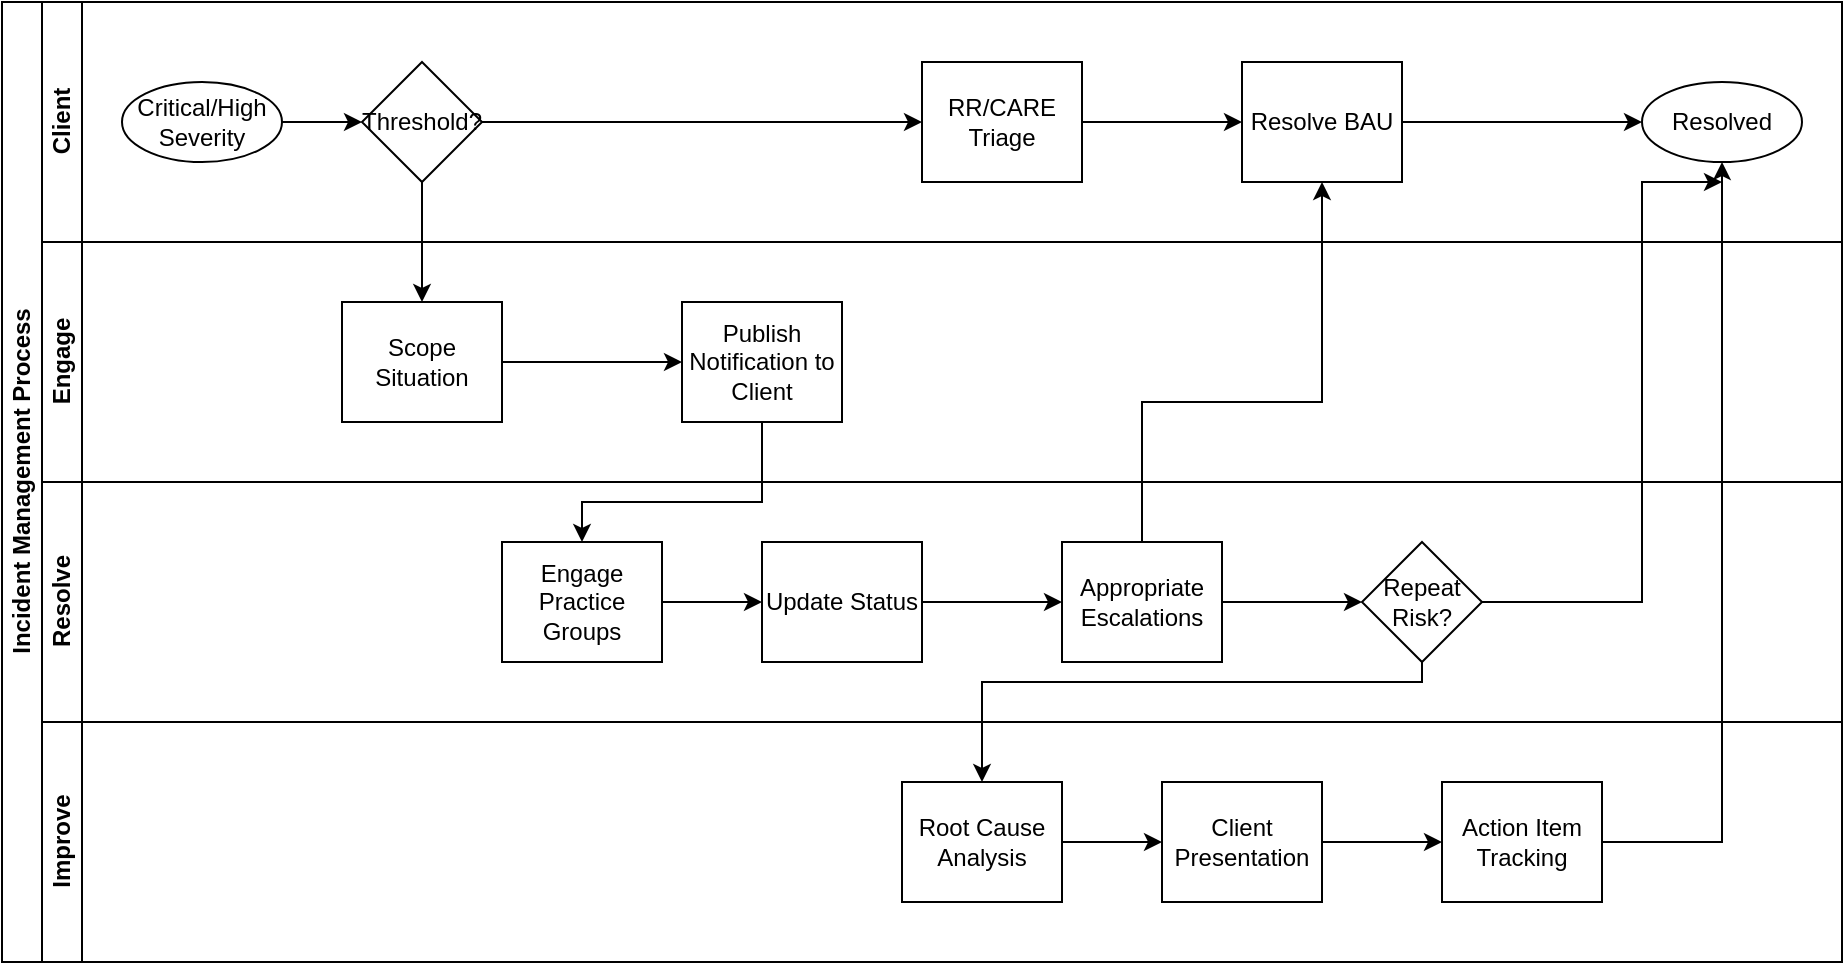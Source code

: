 <mxfile version="15.0.2" type="github">
  <diagram id="prtHgNgQTEPvFCAcTncT" name="Page-1">
    <mxGraphModel dx="1031" dy="572" grid="1" gridSize="10" guides="1" tooltips="1" connect="1" arrows="1" fold="1" page="1" pageScale="1" pageWidth="827" pageHeight="1169" math="0" shadow="0">
      <root>
        <mxCell id="0" />
        <mxCell id="1" parent="0" />
        <mxCell id="dNxyNK7c78bLwvsdeMH5-19" value="Incident Management Process" style="swimlane;html=1;childLayout=stackLayout;resizeParent=1;resizeParentMax=0;horizontal=0;startSize=20;horizontalStack=0;" parent="1" vertex="1">
          <mxGeometry x="120" y="120" width="920" height="480" as="geometry" />
        </mxCell>
        <mxCell id="dNxyNK7c78bLwvsdeMH5-20" value="Client" style="swimlane;html=1;startSize=20;horizontal=0;" parent="dNxyNK7c78bLwvsdeMH5-19" vertex="1">
          <mxGeometry x="20" width="900" height="120" as="geometry" />
        </mxCell>
        <mxCell id="-xG-8QtPqi-xhk0YaGfB-3" value="" style="edgeStyle=orthogonalEdgeStyle;rounded=0;orthogonalLoop=1;jettySize=auto;html=1;" edge="1" parent="dNxyNK7c78bLwvsdeMH5-20" source="dNxyNK7c78bLwvsdeMH5-23" target="dNxyNK7c78bLwvsdeMH5-28">
          <mxGeometry relative="1" as="geometry" />
        </mxCell>
        <mxCell id="dNxyNK7c78bLwvsdeMH5-23" value="Critical/High Severity" style="ellipse;whiteSpace=wrap;html=1;" parent="dNxyNK7c78bLwvsdeMH5-20" vertex="1">
          <mxGeometry x="40" y="40" width="80" height="40" as="geometry" />
        </mxCell>
        <mxCell id="-xG-8QtPqi-xhk0YaGfB-19" style="edgeStyle=orthogonalEdgeStyle;rounded=0;orthogonalLoop=1;jettySize=auto;html=1;" edge="1" parent="dNxyNK7c78bLwvsdeMH5-20" source="dNxyNK7c78bLwvsdeMH5-24" target="dNxyNK7c78bLwvsdeMH5-30">
          <mxGeometry relative="1" as="geometry" />
        </mxCell>
        <mxCell id="dNxyNK7c78bLwvsdeMH5-24" value="RR/CARE&lt;br&gt;Triage" style="rounded=0;whiteSpace=wrap;html=1;fontFamily=Helvetica;fontSize=12;fontColor=#000000;align=center;" parent="dNxyNK7c78bLwvsdeMH5-20" vertex="1">
          <mxGeometry x="440" y="30" width="80" height="60" as="geometry" />
        </mxCell>
        <mxCell id="-xG-8QtPqi-xhk0YaGfB-16" style="edgeStyle=orthogonalEdgeStyle;rounded=0;orthogonalLoop=1;jettySize=auto;html=1;entryX=0;entryY=0.5;entryDx=0;entryDy=0;" edge="1" parent="dNxyNK7c78bLwvsdeMH5-20" source="dNxyNK7c78bLwvsdeMH5-30" target="dNxyNK7c78bLwvsdeMH5-32">
          <mxGeometry relative="1" as="geometry" />
        </mxCell>
        <mxCell id="dNxyNK7c78bLwvsdeMH5-30" value="Resolve BAU" style="rounded=0;whiteSpace=wrap;html=1;fontFamily=Helvetica;fontSize=12;fontColor=#000000;align=center;" parent="dNxyNK7c78bLwvsdeMH5-20" vertex="1">
          <mxGeometry x="600" y="30" width="80" height="60" as="geometry" />
        </mxCell>
        <mxCell id="dNxyNK7c78bLwvsdeMH5-32" value="Resolved" style="ellipse;whiteSpace=wrap;html=1;" parent="dNxyNK7c78bLwvsdeMH5-20" vertex="1">
          <mxGeometry x="800" y="40" width="80" height="40" as="geometry" />
        </mxCell>
        <mxCell id="-xG-8QtPqi-xhk0YaGfB-18" style="edgeStyle=orthogonalEdgeStyle;rounded=0;orthogonalLoop=1;jettySize=auto;html=1;entryX=0;entryY=0.5;entryDx=0;entryDy=0;" edge="1" parent="dNxyNK7c78bLwvsdeMH5-20" source="dNxyNK7c78bLwvsdeMH5-28" target="dNxyNK7c78bLwvsdeMH5-24">
          <mxGeometry relative="1" as="geometry" />
        </mxCell>
        <mxCell id="dNxyNK7c78bLwvsdeMH5-28" value="Threshold?" style="rhombus;whiteSpace=wrap;html=1;fontFamily=Helvetica;fontSize=12;fontColor=#000000;align=center;" parent="dNxyNK7c78bLwvsdeMH5-20" vertex="1">
          <mxGeometry x="160" y="30" width="60" height="60" as="geometry" />
        </mxCell>
        <mxCell id="dNxyNK7c78bLwvsdeMH5-21" value="Engage" style="swimlane;html=1;startSize=20;horizontal=0;" parent="dNxyNK7c78bLwvsdeMH5-19" vertex="1">
          <mxGeometry x="20" y="120" width="900" height="120" as="geometry" />
        </mxCell>
        <mxCell id="dNxyNK7c78bLwvsdeMH5-26" value="Publish Notification to Client" style="rounded=0;whiteSpace=wrap;html=1;fontFamily=Helvetica;fontSize=12;fontColor=#000000;align=center;" parent="dNxyNK7c78bLwvsdeMH5-21" vertex="1">
          <mxGeometry x="320" y="30" width="80" height="60" as="geometry" />
        </mxCell>
        <mxCell id="-xG-8QtPqi-xhk0YaGfB-5" value="" style="edgeStyle=orthogonalEdgeStyle;rounded=0;orthogonalLoop=1;jettySize=auto;html=1;" edge="1" parent="dNxyNK7c78bLwvsdeMH5-21" source="-xG-8QtPqi-xhk0YaGfB-1" target="dNxyNK7c78bLwvsdeMH5-26">
          <mxGeometry relative="1" as="geometry" />
        </mxCell>
        <mxCell id="-xG-8QtPqi-xhk0YaGfB-1" value="Scope Situation" style="rounded=0;whiteSpace=wrap;html=1;fontFamily=Helvetica;fontSize=12;fontColor=#000000;align=center;" vertex="1" parent="dNxyNK7c78bLwvsdeMH5-21">
          <mxGeometry x="150" y="30" width="80" height="60" as="geometry" />
        </mxCell>
        <mxCell id="dNxyNK7c78bLwvsdeMH5-22" value="Resolve" style="swimlane;html=1;startSize=20;horizontal=0;" parent="dNxyNK7c78bLwvsdeMH5-19" vertex="1">
          <mxGeometry x="20" y="240" width="900" height="120" as="geometry" />
        </mxCell>
        <mxCell id="dNxyNK7c78bLwvsdeMH5-34" value="Engage Practice Groups" style="rounded=0;whiteSpace=wrap;html=1;fontFamily=Helvetica;fontSize=12;fontColor=#000000;align=center;" parent="dNxyNK7c78bLwvsdeMH5-22" vertex="1">
          <mxGeometry x="230" y="30" width="80" height="60" as="geometry" />
        </mxCell>
        <mxCell id="GZRHYqaU5W2EZSrwq7N1-12" value="Repeat Risk?" style="rhombus;whiteSpace=wrap;html=1;fontFamily=Helvetica;fontSize=12;fontColor=#000000;align=center;" parent="dNxyNK7c78bLwvsdeMH5-22" vertex="1">
          <mxGeometry x="660" y="30" width="60" height="60" as="geometry" />
        </mxCell>
        <mxCell id="-xG-8QtPqi-xhk0YaGfB-9" value="" style="edgeStyle=orthogonalEdgeStyle;rounded=0;orthogonalLoop=1;jettySize=auto;html=1;" edge="1" parent="dNxyNK7c78bLwvsdeMH5-22" source="GZRHYqaU5W2EZSrwq7N1-15" target="GZRHYqaU5W2EZSrwq7N1-12">
          <mxGeometry relative="1" as="geometry" />
        </mxCell>
        <mxCell id="GZRHYqaU5W2EZSrwq7N1-15" value="Appropriate Escalations" style="rounded=0;whiteSpace=wrap;html=1;fontFamily=Helvetica;fontSize=12;fontColor=#000000;align=center;" parent="dNxyNK7c78bLwvsdeMH5-22" vertex="1">
          <mxGeometry x="510" y="30" width="80" height="60" as="geometry" />
        </mxCell>
        <mxCell id="GZRHYqaU5W2EZSrwq7N1-1" value="Improve" style="swimlane;html=1;startSize=20;horizontal=0;" parent="dNxyNK7c78bLwvsdeMH5-19" vertex="1">
          <mxGeometry x="20" y="360" width="900" height="120" as="geometry" />
        </mxCell>
        <mxCell id="GZRHYqaU5W2EZSrwq7N1-2" value="Root Cause Analysis" style="rounded=0;whiteSpace=wrap;html=1;fontFamily=Helvetica;fontSize=12;fontColor=#000000;align=center;" parent="GZRHYqaU5W2EZSrwq7N1-1" vertex="1">
          <mxGeometry x="430" y="30" width="80" height="60" as="geometry" />
        </mxCell>
        <mxCell id="GZRHYqaU5W2EZSrwq7N1-13" style="edgeStyle=orthogonalEdgeStyle;rounded=0;orthogonalLoop=1;jettySize=auto;html=1;exitX=0.5;exitY=1;exitDx=0;exitDy=0;entryX=0.5;entryY=0;entryDx=0;entryDy=0;" parent="dNxyNK7c78bLwvsdeMH5-19" source="GZRHYqaU5W2EZSrwq7N1-12" target="GZRHYqaU5W2EZSrwq7N1-2" edge="1">
          <mxGeometry relative="1" as="geometry">
            <mxPoint x="690" y="350" as="targetPoint" />
            <mxPoint x="690" y="290" as="sourcePoint" />
            <Array as="points">
              <mxPoint x="710" y="340" />
              <mxPoint x="490" y="340" />
            </Array>
          </mxGeometry>
        </mxCell>
        <mxCell id="-xG-8QtPqi-xhk0YaGfB-4" value="" style="edgeStyle=orthogonalEdgeStyle;rounded=0;orthogonalLoop=1;jettySize=auto;html=1;" edge="1" parent="dNxyNK7c78bLwvsdeMH5-19" source="dNxyNK7c78bLwvsdeMH5-28" target="-xG-8QtPqi-xhk0YaGfB-1">
          <mxGeometry relative="1" as="geometry" />
        </mxCell>
        <mxCell id="-xG-8QtPqi-xhk0YaGfB-6" value="" style="edgeStyle=orthogonalEdgeStyle;rounded=0;orthogonalLoop=1;jettySize=auto;html=1;exitX=0.5;exitY=1;exitDx=0;exitDy=0;" edge="1" parent="dNxyNK7c78bLwvsdeMH5-19" source="dNxyNK7c78bLwvsdeMH5-26" target="dNxyNK7c78bLwvsdeMH5-34">
          <mxGeometry relative="1" as="geometry">
            <Array as="points">
              <mxPoint x="380" y="250" />
              <mxPoint x="290" y="250" />
            </Array>
          </mxGeometry>
        </mxCell>
        <mxCell id="-xG-8QtPqi-xhk0YaGfB-10" style="edgeStyle=orthogonalEdgeStyle;rounded=0;orthogonalLoop=1;jettySize=auto;html=1;entryX=0.5;entryY=1;entryDx=0;entryDy=0;" edge="1" parent="dNxyNK7c78bLwvsdeMH5-19" source="GZRHYqaU5W2EZSrwq7N1-15" target="dNxyNK7c78bLwvsdeMH5-30">
          <mxGeometry relative="1" as="geometry">
            <Array as="points">
              <mxPoint x="570" y="200" />
              <mxPoint x="660" y="200" />
            </Array>
          </mxGeometry>
        </mxCell>
        <mxCell id="-xG-8QtPqi-xhk0YaGfB-8" value="" style="edgeStyle=orthogonalEdgeStyle;rounded=0;orthogonalLoop=1;jettySize=auto;html=1;" edge="1" parent="1" source="GZRHYqaU5W2EZSrwq7N1-5" target="GZRHYqaU5W2EZSrwq7N1-15">
          <mxGeometry relative="1" as="geometry" />
        </mxCell>
        <mxCell id="GZRHYqaU5W2EZSrwq7N1-5" value="Update Status" style="rounded=0;whiteSpace=wrap;html=1;fontFamily=Helvetica;fontSize=12;fontColor=#000000;align=center;" parent="1" vertex="1">
          <mxGeometry x="500" y="390" width="80" height="60" as="geometry" />
        </mxCell>
        <mxCell id="-xG-8QtPqi-xhk0YaGfB-13" style="edgeStyle=orthogonalEdgeStyle;rounded=0;orthogonalLoop=1;jettySize=auto;html=1;entryX=0.5;entryY=1;entryDx=0;entryDy=0;" edge="1" parent="1" source="GZRHYqaU5W2EZSrwq7N1-6" target="dNxyNK7c78bLwvsdeMH5-32">
          <mxGeometry relative="1" as="geometry" />
        </mxCell>
        <mxCell id="GZRHYqaU5W2EZSrwq7N1-6" value="Action Item Tracking" style="rounded=0;whiteSpace=wrap;html=1;fontFamily=Helvetica;fontSize=12;fontColor=#000000;align=center;" parent="1" vertex="1">
          <mxGeometry x="840" y="510" width="80" height="60" as="geometry" />
        </mxCell>
        <mxCell id="-xG-8QtPqi-xhk0YaGfB-12" value="" style="edgeStyle=orthogonalEdgeStyle;rounded=0;orthogonalLoop=1;jettySize=auto;html=1;" edge="1" parent="1" source="GZRHYqaU5W2EZSrwq7N1-11" target="GZRHYqaU5W2EZSrwq7N1-6">
          <mxGeometry relative="1" as="geometry" />
        </mxCell>
        <mxCell id="GZRHYqaU5W2EZSrwq7N1-11" value="Client Presentation" style="rounded=0;whiteSpace=wrap;html=1;fontFamily=Helvetica;fontSize=12;fontColor=#000000;align=center;" parent="1" vertex="1">
          <mxGeometry x="700" y="510" width="80" height="60" as="geometry" />
        </mxCell>
        <mxCell id="-xG-8QtPqi-xhk0YaGfB-7" value="" style="edgeStyle=orthogonalEdgeStyle;rounded=0;orthogonalLoop=1;jettySize=auto;html=1;" edge="1" parent="1" source="dNxyNK7c78bLwvsdeMH5-34" target="GZRHYqaU5W2EZSrwq7N1-5">
          <mxGeometry relative="1" as="geometry" />
        </mxCell>
        <mxCell id="-xG-8QtPqi-xhk0YaGfB-11" value="" style="edgeStyle=orthogonalEdgeStyle;rounded=0;orthogonalLoop=1;jettySize=auto;html=1;" edge="1" parent="1" source="GZRHYqaU5W2EZSrwq7N1-2" target="GZRHYqaU5W2EZSrwq7N1-11">
          <mxGeometry relative="1" as="geometry" />
        </mxCell>
        <mxCell id="-xG-8QtPqi-xhk0YaGfB-17" style="edgeStyle=orthogonalEdgeStyle;rounded=0;orthogonalLoop=1;jettySize=auto;html=1;" edge="1" parent="1" source="GZRHYqaU5W2EZSrwq7N1-12">
          <mxGeometry relative="1" as="geometry">
            <mxPoint x="980" y="210" as="targetPoint" />
            <Array as="points">
              <mxPoint x="940" y="420" />
              <mxPoint x="940" y="210" />
            </Array>
          </mxGeometry>
        </mxCell>
      </root>
    </mxGraphModel>
  </diagram>
</mxfile>
